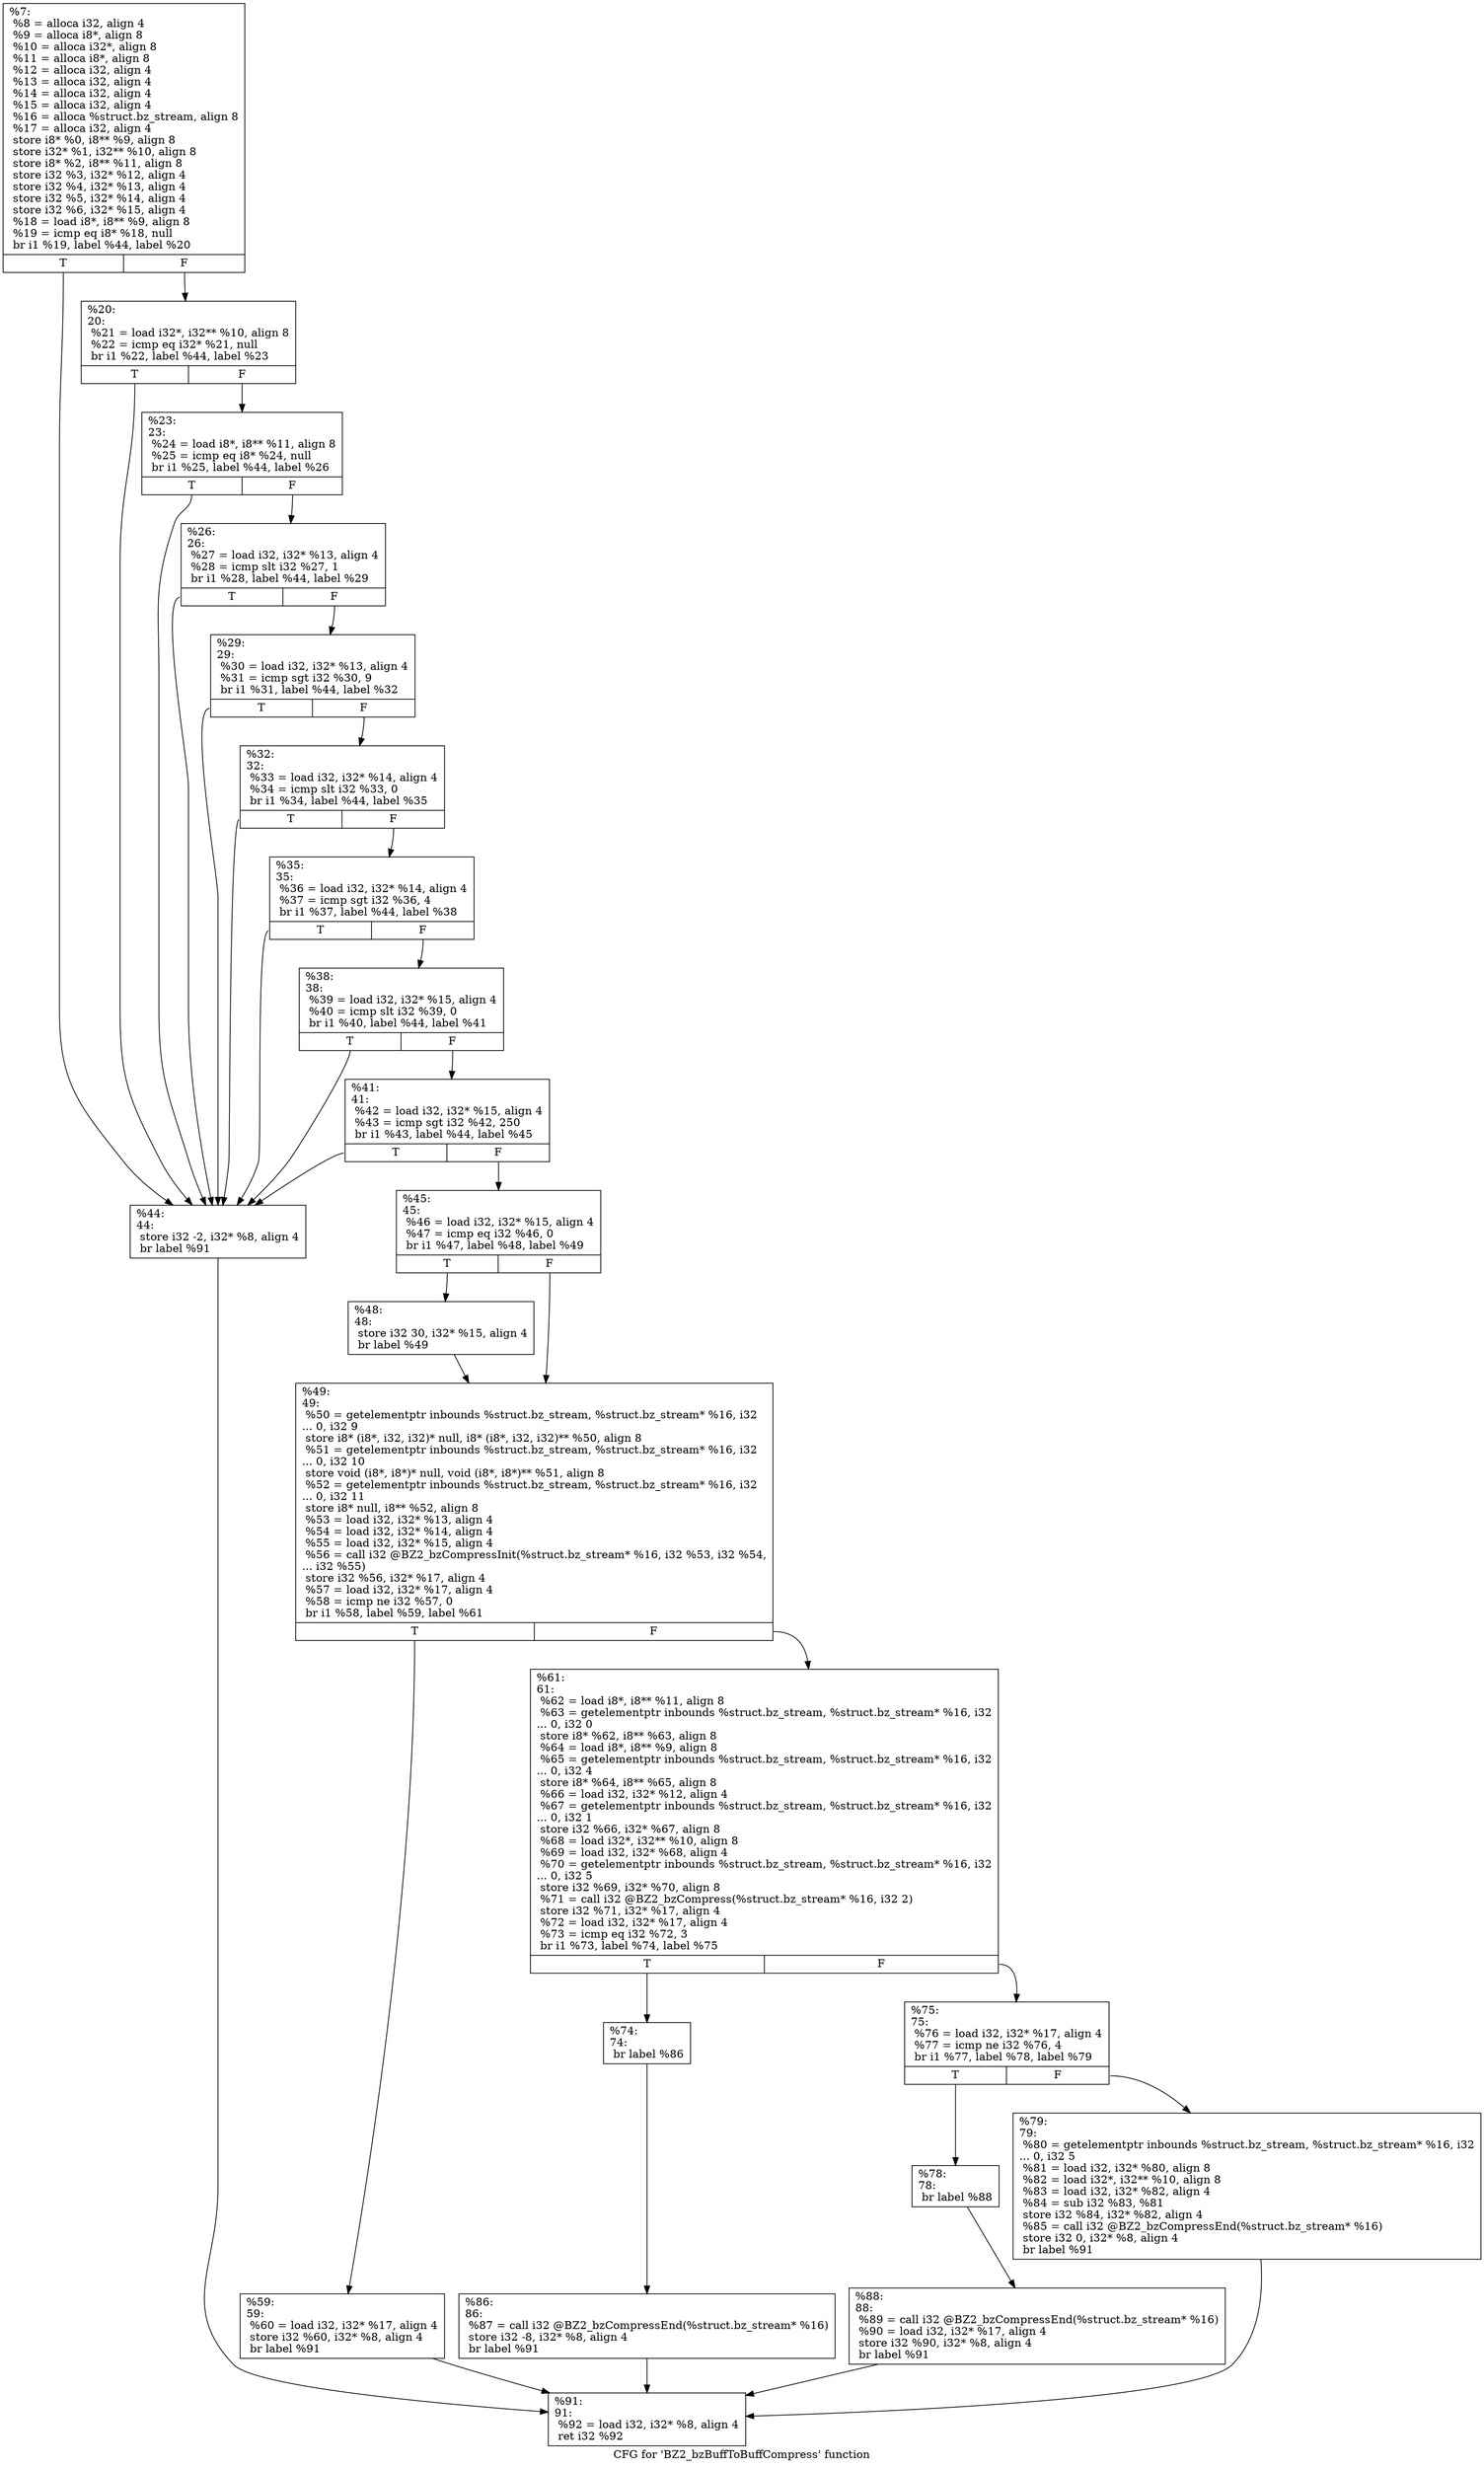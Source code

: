 digraph "CFG for 'BZ2_bzBuffToBuffCompress' function" {
	label="CFG for 'BZ2_bzBuffToBuffCompress' function";

	Node0x11c3290 [shape=record,label="{%7:\l  %8 = alloca i32, align 4\l  %9 = alloca i8*, align 8\l  %10 = alloca i32*, align 8\l  %11 = alloca i8*, align 8\l  %12 = alloca i32, align 4\l  %13 = alloca i32, align 4\l  %14 = alloca i32, align 4\l  %15 = alloca i32, align 4\l  %16 = alloca %struct.bz_stream, align 8\l  %17 = alloca i32, align 4\l  store i8* %0, i8** %9, align 8\l  store i32* %1, i32** %10, align 8\l  store i8* %2, i8** %11, align 8\l  store i32 %3, i32* %12, align 4\l  store i32 %4, i32* %13, align 4\l  store i32 %5, i32* %14, align 4\l  store i32 %6, i32* %15, align 4\l  %18 = load i8*, i8** %9, align 8\l  %19 = icmp eq i8* %18, null\l  br i1 %19, label %44, label %20\l|{<s0>T|<s1>F}}"];
	Node0x11c3290:s0 -> Node0x11c3040;
	Node0x11c3290:s1 -> Node0x11c3b80;
	Node0x11c3b80 [shape=record,label="{%20:\l20:                                               \l  %21 = load i32*, i32** %10, align 8\l  %22 = icmp eq i32* %21, null\l  br i1 %22, label %44, label %23\l|{<s0>T|<s1>F}}"];
	Node0x11c3b80:s0 -> Node0x11c3040;
	Node0x11c3b80:s1 -> Node0x11c3ca0;
	Node0x11c3ca0 [shape=record,label="{%23:\l23:                                               \l  %24 = load i8*, i8** %11, align 8\l  %25 = icmp eq i8* %24, null\l  br i1 %25, label %44, label %26\l|{<s0>T|<s1>F}}"];
	Node0x11c3ca0:s0 -> Node0x11c3040;
	Node0x11c3ca0:s1 -> Node0x11c3e50;
	Node0x11c3e50 [shape=record,label="{%26:\l26:                                               \l  %27 = load i32, i32* %13, align 4\l  %28 = icmp slt i32 %27, 1\l  br i1 %28, label %44, label %29\l|{<s0>T|<s1>F}}"];
	Node0x11c3e50:s0 -> Node0x11c3040;
	Node0x11c3e50:s1 -> Node0x11c4000;
	Node0x11c4000 [shape=record,label="{%29:\l29:                                               \l  %30 = load i32, i32* %13, align 4\l  %31 = icmp sgt i32 %30, 9\l  br i1 %31, label %44, label %32\l|{<s0>T|<s1>F}}"];
	Node0x11c4000:s0 -> Node0x11c3040;
	Node0x11c4000:s1 -> Node0x11c41b0;
	Node0x11c41b0 [shape=record,label="{%32:\l32:                                               \l  %33 = load i32, i32* %14, align 4\l  %34 = icmp slt i32 %33, 0\l  br i1 %34, label %44, label %35\l|{<s0>T|<s1>F}}"];
	Node0x11c41b0:s0 -> Node0x11c3040;
	Node0x11c41b0:s1 -> Node0x11c4360;
	Node0x11c4360 [shape=record,label="{%35:\l35:                                               \l  %36 = load i32, i32* %14, align 4\l  %37 = icmp sgt i32 %36, 4\l  br i1 %37, label %44, label %38\l|{<s0>T|<s1>F}}"];
	Node0x11c4360:s0 -> Node0x11c3040;
	Node0x11c4360:s1 -> Node0x11c4510;
	Node0x11c4510 [shape=record,label="{%38:\l38:                                               \l  %39 = load i32, i32* %15, align 4\l  %40 = icmp slt i32 %39, 0\l  br i1 %40, label %44, label %41\l|{<s0>T|<s1>F}}"];
	Node0x11c4510:s0 -> Node0x11c3040;
	Node0x11c4510:s1 -> Node0x11c46c0;
	Node0x11c46c0 [shape=record,label="{%41:\l41:                                               \l  %42 = load i32, i32* %15, align 4\l  %43 = icmp sgt i32 %42, 250\l  br i1 %43, label %44, label %45\l|{<s0>T|<s1>F}}"];
	Node0x11c46c0:s0 -> Node0x11c3040;
	Node0x11c46c0:s1 -> Node0x11c4870;
	Node0x11c3040 [shape=record,label="{%44:\l44:                                               \l  store i32 -2, i32* %8, align 4\l  br label %91\l}"];
	Node0x11c3040 -> Node0x11c49d0;
	Node0x11c4870 [shape=record,label="{%45:\l45:                                               \l  %46 = load i32, i32* %15, align 4\l  %47 = icmp eq i32 %46, 0\l  br i1 %47, label %48, label %49\l|{<s0>T|<s1>F}}"];
	Node0x11c4870:s0 -> Node0x11c4b50;
	Node0x11c4870:s1 -> Node0x11c4ba0;
	Node0x11c4b50 [shape=record,label="{%48:\l48:                                               \l  store i32 30, i32* %15, align 4\l  br label %49\l}"];
	Node0x11c4b50 -> Node0x11c4ba0;
	Node0x11c4ba0 [shape=record,label="{%49:\l49:                                               \l  %50 = getelementptr inbounds %struct.bz_stream, %struct.bz_stream* %16, i32\l... 0, i32 9\l  store i8* (i8*, i32, i32)* null, i8* (i8*, i32, i32)** %50, align 8\l  %51 = getelementptr inbounds %struct.bz_stream, %struct.bz_stream* %16, i32\l... 0, i32 10\l  store void (i8*, i8*)* null, void (i8*, i8*)** %51, align 8\l  %52 = getelementptr inbounds %struct.bz_stream, %struct.bz_stream* %16, i32\l... 0, i32 11\l  store i8* null, i8** %52, align 8\l  %53 = load i32, i32* %13, align 4\l  %54 = load i32, i32* %14, align 4\l  %55 = load i32, i32* %15, align 4\l  %56 = call i32 @BZ2_bzCompressInit(%struct.bz_stream* %16, i32 %53, i32 %54,\l... i32 %55)\l  store i32 %56, i32* %17, align 4\l  %57 = load i32, i32* %17, align 4\l  %58 = icmp ne i32 %57, 0\l  br i1 %58, label %59, label %61\l|{<s0>T|<s1>F}}"];
	Node0x11c4ba0:s0 -> Node0x11c5480;
	Node0x11c4ba0:s1 -> Node0x11c54d0;
	Node0x11c5480 [shape=record,label="{%59:\l59:                                               \l  %60 = load i32, i32* %17, align 4\l  store i32 %60, i32* %8, align 4\l  br label %91\l}"];
	Node0x11c5480 -> Node0x11c49d0;
	Node0x11c54d0 [shape=record,label="{%61:\l61:                                               \l  %62 = load i8*, i8** %11, align 8\l  %63 = getelementptr inbounds %struct.bz_stream, %struct.bz_stream* %16, i32\l... 0, i32 0\l  store i8* %62, i8** %63, align 8\l  %64 = load i8*, i8** %9, align 8\l  %65 = getelementptr inbounds %struct.bz_stream, %struct.bz_stream* %16, i32\l... 0, i32 4\l  store i8* %64, i8** %65, align 8\l  %66 = load i32, i32* %12, align 4\l  %67 = getelementptr inbounds %struct.bz_stream, %struct.bz_stream* %16, i32\l... 0, i32 1\l  store i32 %66, i32* %67, align 8\l  %68 = load i32*, i32** %10, align 8\l  %69 = load i32, i32* %68, align 4\l  %70 = getelementptr inbounds %struct.bz_stream, %struct.bz_stream* %16, i32\l... 0, i32 5\l  store i32 %69, i32* %70, align 8\l  %71 = call i32 @BZ2_bzCompress(%struct.bz_stream* %16, i32 2)\l  store i32 %71, i32* %17, align 4\l  %72 = load i32, i32* %17, align 4\l  %73 = icmp eq i32 %72, 3\l  br i1 %73, label %74, label %75\l|{<s0>T|<s1>F}}"];
	Node0x11c54d0:s0 -> Node0x11c5f90;
	Node0x11c54d0:s1 -> Node0x11c5fe0;
	Node0x11c5f90 [shape=record,label="{%74:\l74:                                               \l  br label %86\l}"];
	Node0x11c5f90 -> Node0x11c60c0;
	Node0x11c5fe0 [shape=record,label="{%75:\l75:                                               \l  %76 = load i32, i32* %17, align 4\l  %77 = icmp ne i32 %76, 4\l  br i1 %77, label %78, label %79\l|{<s0>T|<s1>F}}"];
	Node0x11c5fe0:s0 -> Node0x11c6240;
	Node0x11c5fe0:s1 -> Node0x11c6290;
	Node0x11c6240 [shape=record,label="{%78:\l78:                                               \l  br label %88\l}"];
	Node0x11c6240 -> Node0x11c63b0;
	Node0x11c6290 [shape=record,label="{%79:\l79:                                               \l  %80 = getelementptr inbounds %struct.bz_stream, %struct.bz_stream* %16, i32\l... 0, i32 5\l  %81 = load i32, i32* %80, align 8\l  %82 = load i32*, i32** %10, align 8\l  %83 = load i32, i32* %82, align 4\l  %84 = sub i32 %83, %81\l  store i32 %84, i32* %82, align 4\l  %85 = call i32 @BZ2_bzCompressEnd(%struct.bz_stream* %16)\l  store i32 0, i32* %8, align 4\l  br label %91\l}"];
	Node0x11c6290 -> Node0x11c49d0;
	Node0x11c60c0 [shape=record,label="{%86:\l86:                                               \l  %87 = call i32 @BZ2_bzCompressEnd(%struct.bz_stream* %16)\l  store i32 -8, i32* %8, align 4\l  br label %91\l}"];
	Node0x11c60c0 -> Node0x11c49d0;
	Node0x11c63b0 [shape=record,label="{%88:\l88:                                               \l  %89 = call i32 @BZ2_bzCompressEnd(%struct.bz_stream* %16)\l  %90 = load i32, i32* %17, align 4\l  store i32 %90, i32* %8, align 4\l  br label %91\l}"];
	Node0x11c63b0 -> Node0x11c49d0;
	Node0x11c49d0 [shape=record,label="{%91:\l91:                                               \l  %92 = load i32, i32* %8, align 4\l  ret i32 %92\l}"];
}

